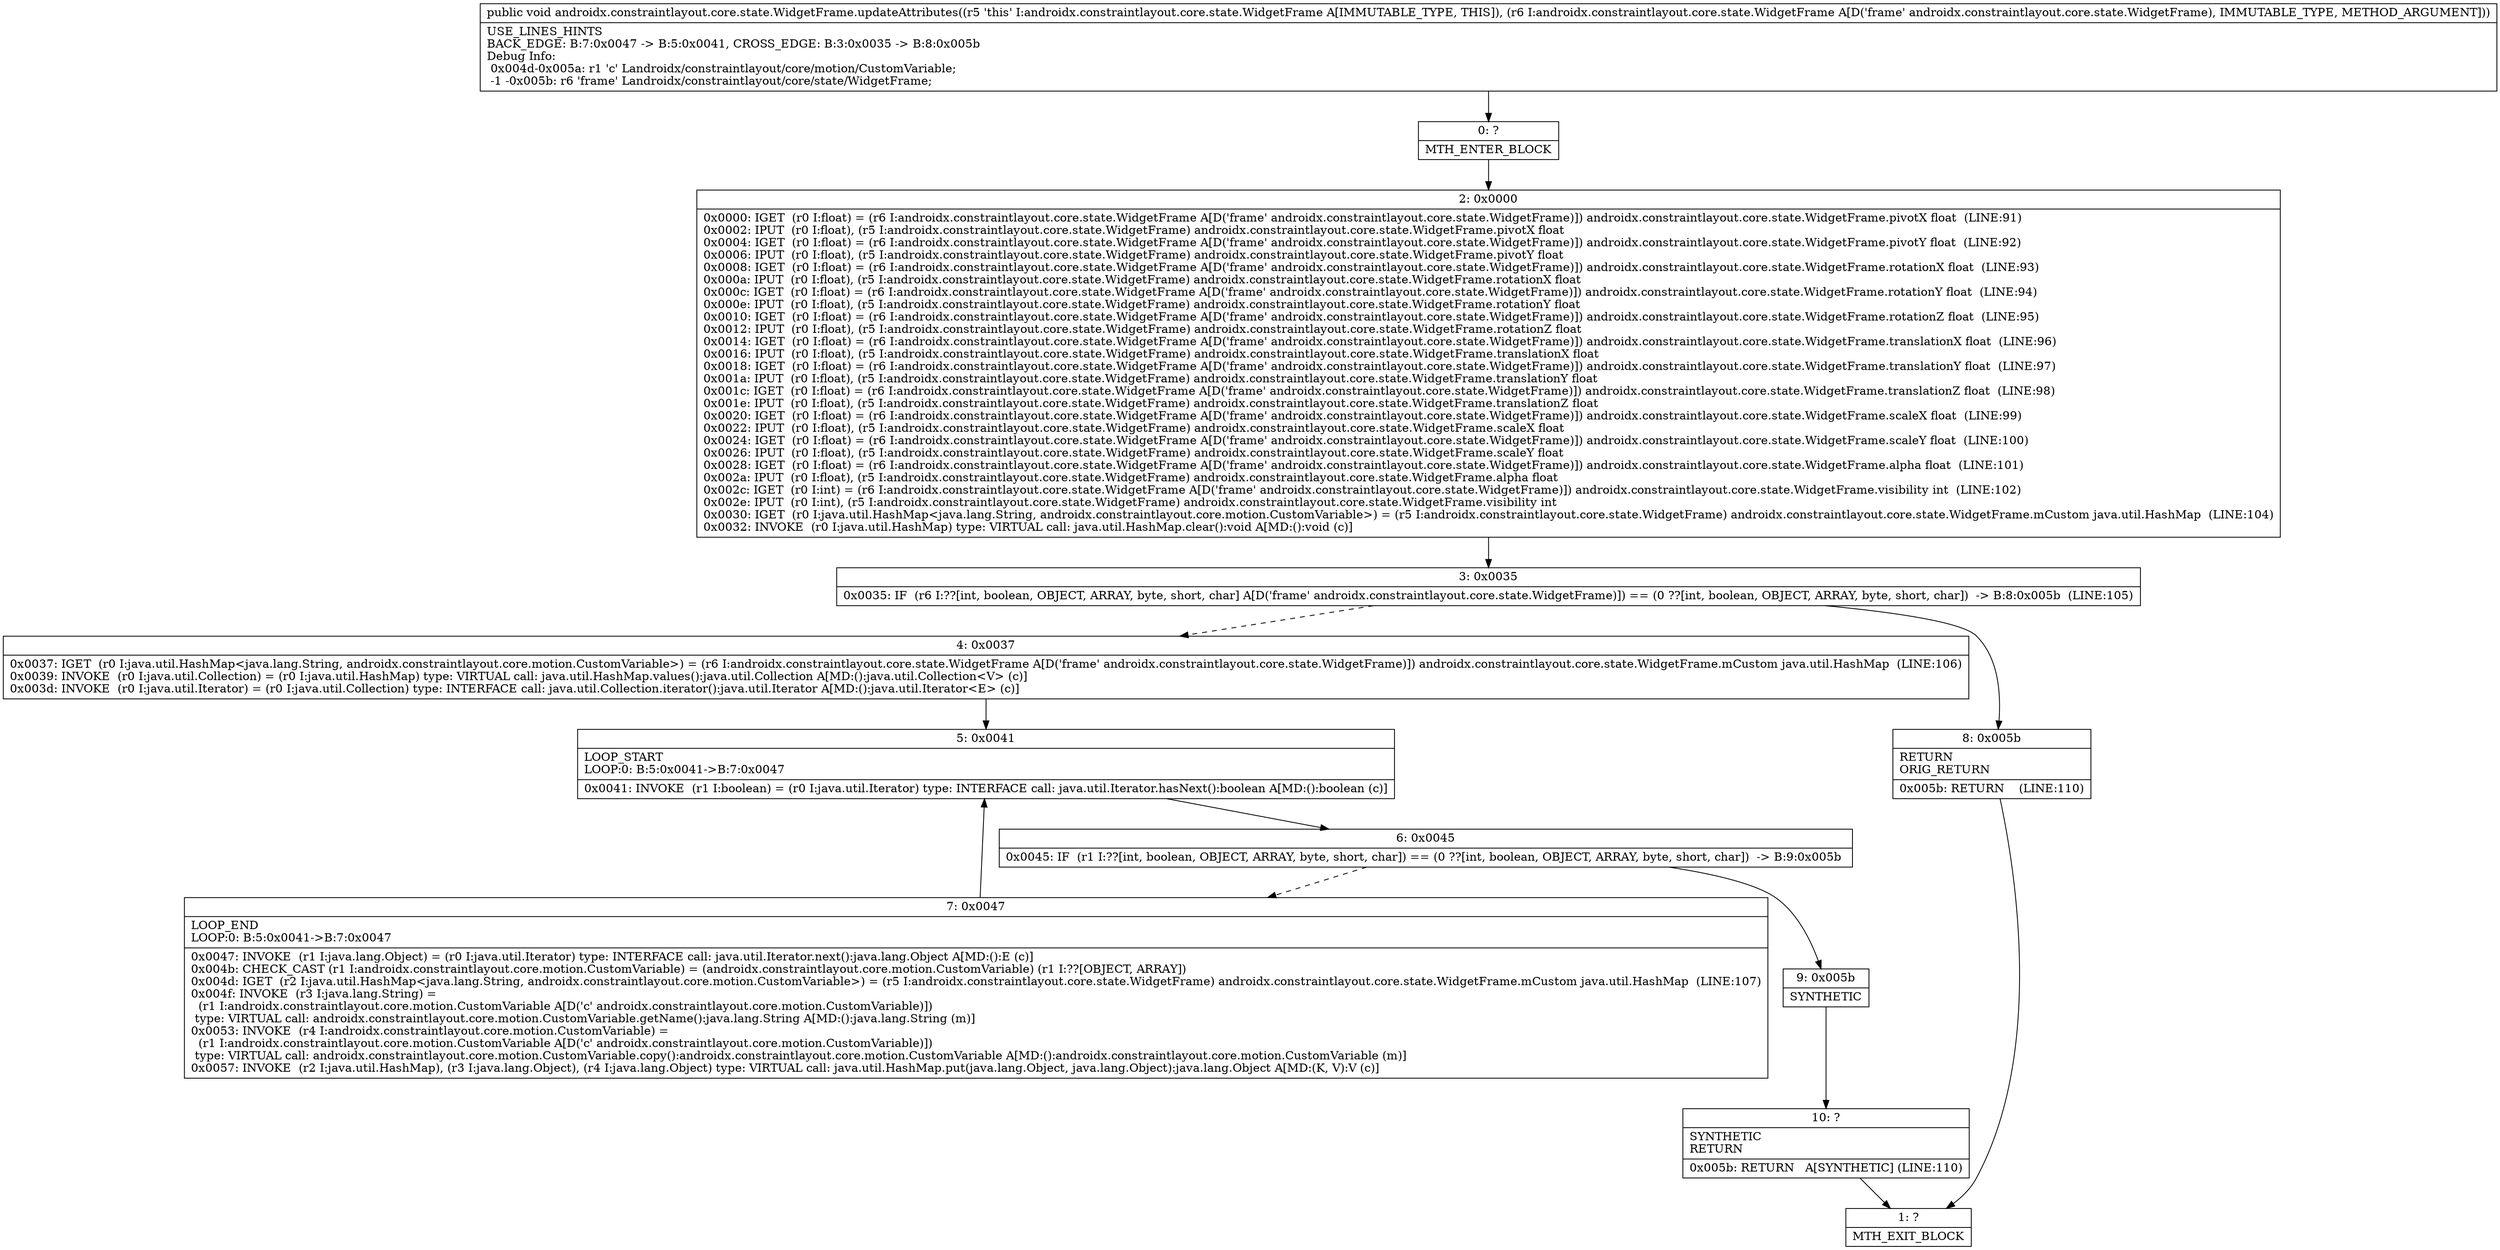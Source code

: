 digraph "CFG forandroidx.constraintlayout.core.state.WidgetFrame.updateAttributes(Landroidx\/constraintlayout\/core\/state\/WidgetFrame;)V" {
Node_0 [shape=record,label="{0\:\ ?|MTH_ENTER_BLOCK\l}"];
Node_2 [shape=record,label="{2\:\ 0x0000|0x0000: IGET  (r0 I:float) = (r6 I:androidx.constraintlayout.core.state.WidgetFrame A[D('frame' androidx.constraintlayout.core.state.WidgetFrame)]) androidx.constraintlayout.core.state.WidgetFrame.pivotX float  (LINE:91)\l0x0002: IPUT  (r0 I:float), (r5 I:androidx.constraintlayout.core.state.WidgetFrame) androidx.constraintlayout.core.state.WidgetFrame.pivotX float \l0x0004: IGET  (r0 I:float) = (r6 I:androidx.constraintlayout.core.state.WidgetFrame A[D('frame' androidx.constraintlayout.core.state.WidgetFrame)]) androidx.constraintlayout.core.state.WidgetFrame.pivotY float  (LINE:92)\l0x0006: IPUT  (r0 I:float), (r5 I:androidx.constraintlayout.core.state.WidgetFrame) androidx.constraintlayout.core.state.WidgetFrame.pivotY float \l0x0008: IGET  (r0 I:float) = (r6 I:androidx.constraintlayout.core.state.WidgetFrame A[D('frame' androidx.constraintlayout.core.state.WidgetFrame)]) androidx.constraintlayout.core.state.WidgetFrame.rotationX float  (LINE:93)\l0x000a: IPUT  (r0 I:float), (r5 I:androidx.constraintlayout.core.state.WidgetFrame) androidx.constraintlayout.core.state.WidgetFrame.rotationX float \l0x000c: IGET  (r0 I:float) = (r6 I:androidx.constraintlayout.core.state.WidgetFrame A[D('frame' androidx.constraintlayout.core.state.WidgetFrame)]) androidx.constraintlayout.core.state.WidgetFrame.rotationY float  (LINE:94)\l0x000e: IPUT  (r0 I:float), (r5 I:androidx.constraintlayout.core.state.WidgetFrame) androidx.constraintlayout.core.state.WidgetFrame.rotationY float \l0x0010: IGET  (r0 I:float) = (r6 I:androidx.constraintlayout.core.state.WidgetFrame A[D('frame' androidx.constraintlayout.core.state.WidgetFrame)]) androidx.constraintlayout.core.state.WidgetFrame.rotationZ float  (LINE:95)\l0x0012: IPUT  (r0 I:float), (r5 I:androidx.constraintlayout.core.state.WidgetFrame) androidx.constraintlayout.core.state.WidgetFrame.rotationZ float \l0x0014: IGET  (r0 I:float) = (r6 I:androidx.constraintlayout.core.state.WidgetFrame A[D('frame' androidx.constraintlayout.core.state.WidgetFrame)]) androidx.constraintlayout.core.state.WidgetFrame.translationX float  (LINE:96)\l0x0016: IPUT  (r0 I:float), (r5 I:androidx.constraintlayout.core.state.WidgetFrame) androidx.constraintlayout.core.state.WidgetFrame.translationX float \l0x0018: IGET  (r0 I:float) = (r6 I:androidx.constraintlayout.core.state.WidgetFrame A[D('frame' androidx.constraintlayout.core.state.WidgetFrame)]) androidx.constraintlayout.core.state.WidgetFrame.translationY float  (LINE:97)\l0x001a: IPUT  (r0 I:float), (r5 I:androidx.constraintlayout.core.state.WidgetFrame) androidx.constraintlayout.core.state.WidgetFrame.translationY float \l0x001c: IGET  (r0 I:float) = (r6 I:androidx.constraintlayout.core.state.WidgetFrame A[D('frame' androidx.constraintlayout.core.state.WidgetFrame)]) androidx.constraintlayout.core.state.WidgetFrame.translationZ float  (LINE:98)\l0x001e: IPUT  (r0 I:float), (r5 I:androidx.constraintlayout.core.state.WidgetFrame) androidx.constraintlayout.core.state.WidgetFrame.translationZ float \l0x0020: IGET  (r0 I:float) = (r6 I:androidx.constraintlayout.core.state.WidgetFrame A[D('frame' androidx.constraintlayout.core.state.WidgetFrame)]) androidx.constraintlayout.core.state.WidgetFrame.scaleX float  (LINE:99)\l0x0022: IPUT  (r0 I:float), (r5 I:androidx.constraintlayout.core.state.WidgetFrame) androidx.constraintlayout.core.state.WidgetFrame.scaleX float \l0x0024: IGET  (r0 I:float) = (r6 I:androidx.constraintlayout.core.state.WidgetFrame A[D('frame' androidx.constraintlayout.core.state.WidgetFrame)]) androidx.constraintlayout.core.state.WidgetFrame.scaleY float  (LINE:100)\l0x0026: IPUT  (r0 I:float), (r5 I:androidx.constraintlayout.core.state.WidgetFrame) androidx.constraintlayout.core.state.WidgetFrame.scaleY float \l0x0028: IGET  (r0 I:float) = (r6 I:androidx.constraintlayout.core.state.WidgetFrame A[D('frame' androidx.constraintlayout.core.state.WidgetFrame)]) androidx.constraintlayout.core.state.WidgetFrame.alpha float  (LINE:101)\l0x002a: IPUT  (r0 I:float), (r5 I:androidx.constraintlayout.core.state.WidgetFrame) androidx.constraintlayout.core.state.WidgetFrame.alpha float \l0x002c: IGET  (r0 I:int) = (r6 I:androidx.constraintlayout.core.state.WidgetFrame A[D('frame' androidx.constraintlayout.core.state.WidgetFrame)]) androidx.constraintlayout.core.state.WidgetFrame.visibility int  (LINE:102)\l0x002e: IPUT  (r0 I:int), (r5 I:androidx.constraintlayout.core.state.WidgetFrame) androidx.constraintlayout.core.state.WidgetFrame.visibility int \l0x0030: IGET  (r0 I:java.util.HashMap\<java.lang.String, androidx.constraintlayout.core.motion.CustomVariable\>) = (r5 I:androidx.constraintlayout.core.state.WidgetFrame) androidx.constraintlayout.core.state.WidgetFrame.mCustom java.util.HashMap  (LINE:104)\l0x0032: INVOKE  (r0 I:java.util.HashMap) type: VIRTUAL call: java.util.HashMap.clear():void A[MD:():void (c)]\l}"];
Node_3 [shape=record,label="{3\:\ 0x0035|0x0035: IF  (r6 I:??[int, boolean, OBJECT, ARRAY, byte, short, char] A[D('frame' androidx.constraintlayout.core.state.WidgetFrame)]) == (0 ??[int, boolean, OBJECT, ARRAY, byte, short, char])  \-\> B:8:0x005b  (LINE:105)\l}"];
Node_4 [shape=record,label="{4\:\ 0x0037|0x0037: IGET  (r0 I:java.util.HashMap\<java.lang.String, androidx.constraintlayout.core.motion.CustomVariable\>) = (r6 I:androidx.constraintlayout.core.state.WidgetFrame A[D('frame' androidx.constraintlayout.core.state.WidgetFrame)]) androidx.constraintlayout.core.state.WidgetFrame.mCustom java.util.HashMap  (LINE:106)\l0x0039: INVOKE  (r0 I:java.util.Collection) = (r0 I:java.util.HashMap) type: VIRTUAL call: java.util.HashMap.values():java.util.Collection A[MD:():java.util.Collection\<V\> (c)]\l0x003d: INVOKE  (r0 I:java.util.Iterator) = (r0 I:java.util.Collection) type: INTERFACE call: java.util.Collection.iterator():java.util.Iterator A[MD:():java.util.Iterator\<E\> (c)]\l}"];
Node_5 [shape=record,label="{5\:\ 0x0041|LOOP_START\lLOOP:0: B:5:0x0041\-\>B:7:0x0047\l|0x0041: INVOKE  (r1 I:boolean) = (r0 I:java.util.Iterator) type: INTERFACE call: java.util.Iterator.hasNext():boolean A[MD:():boolean (c)]\l}"];
Node_6 [shape=record,label="{6\:\ 0x0045|0x0045: IF  (r1 I:??[int, boolean, OBJECT, ARRAY, byte, short, char]) == (0 ??[int, boolean, OBJECT, ARRAY, byte, short, char])  \-\> B:9:0x005b \l}"];
Node_7 [shape=record,label="{7\:\ 0x0047|LOOP_END\lLOOP:0: B:5:0x0041\-\>B:7:0x0047\l|0x0047: INVOKE  (r1 I:java.lang.Object) = (r0 I:java.util.Iterator) type: INTERFACE call: java.util.Iterator.next():java.lang.Object A[MD:():E (c)]\l0x004b: CHECK_CAST (r1 I:androidx.constraintlayout.core.motion.CustomVariable) = (androidx.constraintlayout.core.motion.CustomVariable) (r1 I:??[OBJECT, ARRAY]) \l0x004d: IGET  (r2 I:java.util.HashMap\<java.lang.String, androidx.constraintlayout.core.motion.CustomVariable\>) = (r5 I:androidx.constraintlayout.core.state.WidgetFrame) androidx.constraintlayout.core.state.WidgetFrame.mCustom java.util.HashMap  (LINE:107)\l0x004f: INVOKE  (r3 I:java.lang.String) = \l  (r1 I:androidx.constraintlayout.core.motion.CustomVariable A[D('c' androidx.constraintlayout.core.motion.CustomVariable)])\l type: VIRTUAL call: androidx.constraintlayout.core.motion.CustomVariable.getName():java.lang.String A[MD:():java.lang.String (m)]\l0x0053: INVOKE  (r4 I:androidx.constraintlayout.core.motion.CustomVariable) = \l  (r1 I:androidx.constraintlayout.core.motion.CustomVariable A[D('c' androidx.constraintlayout.core.motion.CustomVariable)])\l type: VIRTUAL call: androidx.constraintlayout.core.motion.CustomVariable.copy():androidx.constraintlayout.core.motion.CustomVariable A[MD:():androidx.constraintlayout.core.motion.CustomVariable (m)]\l0x0057: INVOKE  (r2 I:java.util.HashMap), (r3 I:java.lang.Object), (r4 I:java.lang.Object) type: VIRTUAL call: java.util.HashMap.put(java.lang.Object, java.lang.Object):java.lang.Object A[MD:(K, V):V (c)]\l}"];
Node_9 [shape=record,label="{9\:\ 0x005b|SYNTHETIC\l}"];
Node_10 [shape=record,label="{10\:\ ?|SYNTHETIC\lRETURN\l|0x005b: RETURN   A[SYNTHETIC] (LINE:110)\l}"];
Node_1 [shape=record,label="{1\:\ ?|MTH_EXIT_BLOCK\l}"];
Node_8 [shape=record,label="{8\:\ 0x005b|RETURN\lORIG_RETURN\l|0x005b: RETURN    (LINE:110)\l}"];
MethodNode[shape=record,label="{public void androidx.constraintlayout.core.state.WidgetFrame.updateAttributes((r5 'this' I:androidx.constraintlayout.core.state.WidgetFrame A[IMMUTABLE_TYPE, THIS]), (r6 I:androidx.constraintlayout.core.state.WidgetFrame A[D('frame' androidx.constraintlayout.core.state.WidgetFrame), IMMUTABLE_TYPE, METHOD_ARGUMENT]))  | USE_LINES_HINTS\lBACK_EDGE: B:7:0x0047 \-\> B:5:0x0041, CROSS_EDGE: B:3:0x0035 \-\> B:8:0x005b\lDebug Info:\l  0x004d\-0x005a: r1 'c' Landroidx\/constraintlayout\/core\/motion\/CustomVariable;\l  \-1 \-0x005b: r6 'frame' Landroidx\/constraintlayout\/core\/state\/WidgetFrame;\l}"];
MethodNode -> Node_0;Node_0 -> Node_2;
Node_2 -> Node_3;
Node_3 -> Node_4[style=dashed];
Node_3 -> Node_8;
Node_4 -> Node_5;
Node_5 -> Node_6;
Node_6 -> Node_7[style=dashed];
Node_6 -> Node_9;
Node_7 -> Node_5;
Node_9 -> Node_10;
Node_10 -> Node_1;
Node_8 -> Node_1;
}

